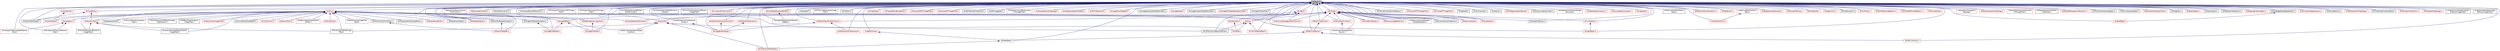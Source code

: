 digraph "itkMacro.h"
{
 // LATEX_PDF_SIZE
  edge [fontname="Helvetica",fontsize="10",labelfontname="Helvetica",labelfontsize="10"];
  node [fontname="Helvetica",fontsize="10",shape=record];
  Node1 [label="itkMacro.h",height=0.2,width=0.4,color="black", fillcolor="grey75", style="filled", fontcolor="black",tooltip=" "];
  Node1 -> Node2 [dir="back",color="midnightblue",fontsize="10",style="solid",fontname="Helvetica"];
  Node2 [label="itkArray.h",height=0.2,width=0.4,color="red", fillcolor="white", style="filled",URL="$itkArray_8h.html",tooltip=" "];
  Node2 -> Node3 [dir="back",color="midnightblue",fontsize="10",style="solid",fontname="Helvetica"];
  Node3 [label="itkAutomaticTopologyMesh\lSource.h",height=0.2,width=0.4,color="red", fillcolor="white", style="filled",URL="$itkAutomaticTopologyMeshSource_8h.html",tooltip=" "];
  Node2 -> Node6 [dir="back",color="midnightblue",fontsize="10",style="solid",fontname="Helvetica"];
  Node6 [label="itkBSplineInterpolationWeight\lFunction.h",height=0.2,width=0.4,color="red", fillcolor="white", style="filled",URL="$itkBSplineInterpolationWeightFunction_8h.html",tooltip=" "];
  Node2 -> Node30 [dir="back",color="midnightblue",fontsize="10",style="solid",fontname="Helvetica"];
  Node30 [label="itkCacheableScalarFunction.h",height=0.2,width=0.4,color="red", fillcolor="white", style="filled",URL="$itkCacheableScalarFunction_8h.html",tooltip=" "];
  Node2 -> Node33 [dir="back",color="midnightblue",fontsize="10",style="solid",fontname="Helvetica"];
  Node33 [label="itkCellInterface.h",height=0.2,width=0.4,color="red", fillcolor="white", style="filled",URL="$itkCellInterface_8h.html",tooltip=" "];
  Node2 -> Node165 [dir="back",color="midnightblue",fontsize="10",style="solid",fontname="Helvetica"];
  Node165 [label="itkContourDirectedMeanDistance\lImageFilter.h",height=0.2,width=0.4,color="black", fillcolor="white", style="filled",URL="$itkContourDirectedMeanDistanceImageFilter_8h.html",tooltip=" "];
  Node2 -> Node166 [dir="back",color="midnightblue",fontsize="10",style="solid",fontname="Helvetica"];
  Node166 [label="itkConvertArrayPixelBuffer.h",height=0.2,width=0.4,color="black", fillcolor="white", style="filled",URL="$itkConvertArrayPixelBuffer_8h.html",tooltip=" "];
  Node2 -> Node167 [dir="back",color="midnightblue",fontsize="10",style="solid",fontname="Helvetica"];
  Node167 [label="itkCostFunction.h",height=0.2,width=0.4,color="red", fillcolor="white", style="filled",URL="$itkCostFunction_8h.html",tooltip=" "];
  Node2 -> Node234 [dir="back",color="midnightblue",fontsize="10",style="solid",fontname="Helvetica"];
  Node234 [label="itkDecisionRule.h",height=0.2,width=0.4,color="red", fillcolor="white", style="filled",URL="$itkDecisionRule_8h.html",tooltip=" "];
  Node2 -> Node108 [dir="back",color="midnightblue",fontsize="10",style="solid",fontname="Helvetica"];
  Node108 [label="itkDeformableSimplexMesh3\lDFilter.h",height=0.2,width=0.4,color="red", fillcolor="white", style="filled",URL="$itkDeformableSimplexMesh3DFilter_8h.html",tooltip=" "];
  Node2 -> Node246 [dir="back",color="midnightblue",fontsize="10",style="solid",fontname="Helvetica"];
  Node246 [label="itkDirectedHausdorffDistance\lImageFilter.h",height=0.2,width=0.4,color="black", fillcolor="white", style="filled",URL="$itkDirectedHausdorffDistanceImageFilter_8h.html",tooltip=" "];
  Node2 -> Node247 [dir="back",color="midnightblue",fontsize="10",style="solid",fontname="Helvetica"];
  Node247 [label="itkFancyString.h",height=0.2,width=0.4,color="red", fillcolor="white", style="filled",URL="$itkFancyString_8h.html",tooltip=" "];
  Node2 -> Node88 [dir="back",color="midnightblue",fontsize="10",style="solid",fontname="Helvetica"];
  Node88 [label="itkFastMarchingImageFilter\lBase.h",height=0.2,width=0.4,color="red", fillcolor="white", style="filled",URL="$itkFastMarchingImageFilterBase_8h.html",tooltip=" "];
  Node2 -> Node254 [dir="back",color="midnightblue",fontsize="10",style="solid",fontname="Helvetica"];
  Node254 [label="itkHistogram.h",height=0.2,width=0.4,color="red", fillcolor="white", style="filled",URL="$itkHistogram_8h.html",tooltip=" "];
  Node254 -> Node274 [dir="back",color="midnightblue",fontsize="10",style="solid",fontname="Helvetica"];
  Node274 [label="itkHistogramToRunLengthFeatures\lFilter.h",height=0.2,width=0.4,color="red", fillcolor="white", style="filled",URL="$itkHistogramToRunLengthFeaturesFilter_8h.html",tooltip=" "];
  Node254 -> Node276 [dir="back",color="midnightblue",fontsize="10",style="solid",fontname="Helvetica"];
  Node276 [label="itkHistogramToTextureFeatures\lFilter.h",height=0.2,width=0.4,color="red", fillcolor="white", style="filled",URL="$itkHistogramToTextureFeaturesFilter_8h.html",tooltip=" "];
  Node2 -> Node299 [dir="back",color="midnightblue",fontsize="10",style="solid",fontname="Helvetica"];
  Node299 [label="itkImageIOBase.h",height=0.2,width=0.4,color="red", fillcolor="white", style="filled",URL="$itkImageIOBase_8h.html",tooltip=" "];
  Node299 -> Node319 [dir="back",color="midnightblue",fontsize="10",style="solid",fontname="Helvetica"];
  Node319 [label="itkImageFileReader.h",height=0.2,width=0.4,color="red", fillcolor="white", style="filled",URL="$itkImageFileReader_8h.html",tooltip=" "];
  Node299 -> Node322 [dir="back",color="midnightblue",fontsize="10",style="solid",fontname="Helvetica"];
  Node322 [label="itkImageFileWriter.h",height=0.2,width=0.4,color="red", fillcolor="white", style="filled",URL="$itkImageFileWriter_8h.html",tooltip=" "];
  Node2 -> Node362 [dir="back",color="midnightblue",fontsize="10",style="solid",fontname="Helvetica"];
  Node362 [label="itkKdTree.h",height=0.2,width=0.4,color="red", fillcolor="white", style="filled",URL="$itkKdTree_8h.html",tooltip=" "];
  Node2 -> Node367 [dir="back",color="midnightblue",fontsize="10",style="solid",fontname="Helvetica"];
  Node367 [label="itkMahalanobisDistanceMetric.h",height=0.2,width=0.4,color="black", fillcolor="white", style="filled",URL="$itkMahalanobisDistanceMetric_8h.html",tooltip=" "];
  Node2 -> Node368 [dir="back",color="midnightblue",fontsize="10",style="solid",fontname="Helvetica"];
  Node368 [label="itkMeanSampleFilter.h",height=0.2,width=0.4,color="red", fillcolor="white", style="filled",URL="$itkMeanSampleFilter_8h.html",tooltip=" "];
  Node2 -> Node371 [dir="back",color="midnightblue",fontsize="10",style="solid",fontname="Helvetica"];
  Node371 [label="itkMeshConvertPixelTraits.h",height=0.2,width=0.4,color="black", fillcolor="white", style="filled",URL="$itkMeshConvertPixelTraits_8h.html",tooltip=" "];
  Node371 -> Node135 [dir="back",color="midnightblue",fontsize="10",style="solid",fontname="Helvetica"];
  Node135 [label="itkMeshFileReader.h",height=0.2,width=0.4,color="red", fillcolor="white", style="filled",URL="$itkMeshFileReader_8h.html",tooltip=" "];
  Node2 -> Node139 [dir="back",color="midnightblue",fontsize="10",style="solid",fontname="Helvetica"];
  Node139 [label="itkMeshIOTestHelper.h",height=0.2,width=0.4,color="black", fillcolor="white", style="filled",URL="$itkMeshIOTestHelper_8h.html",tooltip=" "];
  Node2 -> Node372 [dir="back",color="midnightblue",fontsize="10",style="solid",fontname="Helvetica"];
  Node372 [label="itkMetaArrayReader.h",height=0.2,width=0.4,color="black", fillcolor="white", style="filled",URL="$itkMetaArrayReader_8h.html",tooltip=" "];
  Node2 -> Node373 [dir="back",color="midnightblue",fontsize="10",style="solid",fontname="Helvetica"];
  Node373 [label="itkMetaArrayWriter.h",height=0.2,width=0.4,color="black", fillcolor="white", style="filled",URL="$itkMetaArrayWriter_8h.html",tooltip=" "];
  Node2 -> Node374 [dir="back",color="midnightblue",fontsize="10",style="solid",fontname="Helvetica"];
  Node374 [label="itkMetaDataObject.h",height=0.2,width=0.4,color="red", fillcolor="white", style="filled",URL="$itkMetaDataObject_8h.html",tooltip=" "];
  Node2 -> Node375 [dir="back",color="midnightblue",fontsize="10",style="solid",fontname="Helvetica"];
  Node375 [label="itkMixtureModelComponent\lBase.h",height=0.2,width=0.4,color="red", fillcolor="white", style="filled",URL="$itkMixtureModelComponentBase_8h.html",tooltip=" "];
  Node2 -> Node377 [dir="back",color="midnightblue",fontsize="10",style="solid",fontname="Helvetica"];
  Node377 [label="itkMultiLabelSTAPLEImage\lFilter.h",height=0.2,width=0.4,color="black", fillcolor="white", style="filled",URL="$itkMultiLabelSTAPLEImageFilter_8h.html",tooltip=" "];
  Node2 -> Node378 [dir="back",color="midnightblue",fontsize="10",style="solid",fontname="Helvetica"];
  Node378 [label="itkMultiResolutionPDEDeformable\lRegistration.h",height=0.2,width=0.4,color="black", fillcolor="white", style="filled",URL="$itkMultiResolutionPDEDeformableRegistration_8h.html",tooltip=" "];
  Node2 -> Node379 [dir="back",color="midnightblue",fontsize="10",style="solid",fontname="Helvetica"];
  Node379 [label="itkMultivariateLegendrePolynomial.h",height=0.2,width=0.4,color="red", fillcolor="white", style="filled",URL="$itkMultivariateLegendrePolynomial_8h.html",tooltip=" "];
  Node2 -> Node117 [dir="back",color="midnightblue",fontsize="10",style="solid",fontname="Helvetica"];
  Node117 [label="itkN4BiasFieldCorrection\lImageFilter.h",height=0.2,width=0.4,color="black", fillcolor="white", style="filled",URL="$itkN4BiasFieldCorrectionImageFilter_8h.html",tooltip=" "];
  Node2 -> Node380 [dir="back",color="midnightblue",fontsize="10",style="solid",fontname="Helvetica"];
  Node380 [label="itkNaryFunctorImageFilter.h",height=0.2,width=0.4,color="red", fillcolor="white", style="filled",URL="$itkNaryFunctorImageFilter_8h.html",tooltip=" "];
  Node1 -> Node599 [dir="back",color="midnightblue",fontsize="10",style="solid",fontname="Helvetica"];
  Node599 [label="itkArray2D.h",height=0.2,width=0.4,color="red", fillcolor="white", style="filled",URL="$itkArray2D_8h.html",tooltip=" "];
  Node599 -> Node6 [dir="back",color="midnightblue",fontsize="10",style="solid",fontname="Helvetica"];
  Node599 -> Node600 [dir="back",color="midnightblue",fontsize="10",style="solid",fontname="Helvetica"];
  Node600 [label="itkCSVArray2DDataObject.h",height=0.2,width=0.4,color="red", fillcolor="white", style="filled",URL="$itkCSVArray2DDataObject_8h.html",tooltip=" "];
  Node599 -> Node602 [dir="back",color="midnightblue",fontsize="10",style="solid",fontname="Helvetica"];
  Node602 [label="itkCSVNumericObjectFileWriter.h",height=0.2,width=0.4,color="black", fillcolor="white", style="filled",URL="$itkCSVNumericObjectFileWriter_8h.html",tooltip=" "];
  Node599 -> Node377 [dir="back",color="midnightblue",fontsize="10",style="solid",fontname="Helvetica"];
  Node1 -> Node605 [dir="back",color="midnightblue",fontsize="10",style="solid",fontname="Helvetica"];
  Node605 [label="itkAutoPointer.h",height=0.2,width=0.4,color="red", fillcolor="white", style="filled",URL="$itkAutoPointer_8h.html",tooltip=" "];
  Node605 -> Node33 [dir="back",color="midnightblue",fontsize="10",style="solid",fontname="Helvetica"];
  Node1 -> Node607 [dir="back",color="midnightblue",fontsize="10",style="solid",fontname="Helvetica"];
  Node607 [label="itkBinaryMinMaxCurvature\lFlowFunction.h",height=0.2,width=0.4,color="red", fillcolor="white", style="filled",URL="$itkBinaryMinMaxCurvatureFlowFunction_8h.html",tooltip=" "];
  Node1 -> Node609 [dir="back",color="midnightblue",fontsize="10",style="solid",fontname="Helvetica"];
  Node609 [label="itkBitwiseOpsFunctors.h",height=0.2,width=0.4,color="red", fillcolor="white", style="filled",URL="$itkBitwiseOpsFunctors_8h.html",tooltip=" "];
  Node1 -> Node613 [dir="back",color="midnightblue",fontsize="10",style="solid",fontname="Helvetica"];
  Node613 [label="itkBuildInformation.h",height=0.2,width=0.4,color="black", fillcolor="white", style="filled",URL="$itkBuildInformation_8h.html",tooltip=" "];
  Node1 -> Node600 [dir="back",color="midnightblue",fontsize="10",style="solid",fontname="Helvetica"];
  Node1 -> Node614 [dir="back",color="midnightblue",fontsize="10",style="solid",fontname="Helvetica"];
  Node614 [label="itkCSVFileReaderBase.h",height=0.2,width=0.4,color="red", fillcolor="white", style="filled",URL="$itkCSVFileReaderBase_8h.html",tooltip=" "];
  Node1 -> Node602 [dir="back",color="midnightblue",fontsize="10",style="solid",fontname="Helvetica"];
  Node1 -> Node479 [dir="back",color="midnightblue",fontsize="10",style="solid",fontname="Helvetica"];
  Node479 [label="itkCenteredEuler3DTransform.h",height=0.2,width=0.4,color="black", fillcolor="white", style="filled",URL="$itkCenteredEuler3DTransform_8h.html",tooltip=" "];
  Node1 -> Node615 [dir="back",color="midnightblue",fontsize="10",style="solid",fontname="Helvetica"];
  Node615 [label="itkComplexToComplex1DFFTImage\lFilter.h",height=0.2,width=0.4,color="red", fillcolor="white", style="filled",URL="$itkComplexToComplex1DFFTImageFilter_8h.html",tooltip=" "];
  Node1 -> Node618 [dir="back",color="midnightblue",fontsize="10",style="solid",fontname="Helvetica"];
  Node618 [label="itkComplexToComplexFFTImage\lFilter.h",height=0.2,width=0.4,color="red", fillcolor="white", style="filled",URL="$itkComplexToComplexFFTImageFilter_8h.html",tooltip=" "];
  Node1 -> Node621 [dir="back",color="midnightblue",fontsize="10",style="solid",fontname="Helvetica"];
  Node621 [label="itkConstNeighborhoodIterator.h",height=0.2,width=0.4,color="red", fillcolor="white", style="filled",URL="$itkConstNeighborhoodIterator_8h.html",tooltip=" "];
  Node621 -> Node580 [dir="back",color="midnightblue",fontsize="10",style="solid",fontname="Helvetica"];
  Node580 [label="itkImageToNeighborhoodSample\lAdaptor.h",height=0.2,width=0.4,color="red", fillcolor="white", style="filled",URL="$itkImageToNeighborhoodSampleAdaptor_8h.html",tooltip=" "];
  Node1 -> Node754 [dir="back",color="midnightblue",fontsize="10",style="solid",fontname="Helvetica"];
  Node754 [label="itkConstNeighborhoodIterator\lWithOnlyIndex.h",height=0.2,width=0.4,color="black", fillcolor="white", style="filled",URL="$itkConstNeighborhoodIteratorWithOnlyIndex_8h.html",tooltip=" "];
  Node1 -> Node755 [dir="back",color="midnightblue",fontsize="10",style="solid",fontname="Helvetica"];
  Node755 [label="itkConstSliceIterator.h",height=0.2,width=0.4,color="red", fillcolor="white", style="filled",URL="$itkConstSliceIterator_8h.html",tooltip=" "];
  Node1 -> Node756 [dir="back",color="midnightblue",fontsize="10",style="solid",fontname="Helvetica"];
  Node756 [label="itkCorrespondenceDataStructure\lIterator.h",height=0.2,width=0.4,color="black", fillcolor="white", style="filled",URL="$itkCorrespondenceDataStructureIterator_8h.html",tooltip=" "];
  Node1 -> Node632 [dir="back",color="midnightblue",fontsize="10",style="solid",fontname="Helvetica"];
  Node632 [label="itkCurvatureAnisotropicDiffusion\lImageFilter.h",height=0.2,width=0.4,color="black", fillcolor="white", style="filled",URL="$itkCurvatureAnisotropicDiffusionImageFilter_8h.html",tooltip=" "];
  Node1 -> Node645 [dir="back",color="midnightblue",fontsize="10",style="solid",fontname="Helvetica"];
  Node645 [label="itkCurvatureFlowFunction.h",height=0.2,width=0.4,color="red", fillcolor="white", style="filled",URL="$itkCurvatureFlowFunction_8h.html",tooltip=" "];
  Node1 -> Node757 [dir="back",color="midnightblue",fontsize="10",style="solid",fontname="Helvetica"];
  Node757 [label="itkDataObject.h",height=0.2,width=0.4,color="red", fillcolor="white", style="filled",URL="$itkDataObject_8h.html",tooltip=" "];
  Node757 -> Node600 [dir="back",color="midnightblue",fontsize="10",style="solid",fontname="Helvetica"];
  Node1 -> Node1370 [dir="back",color="midnightblue",fontsize="10",style="solid",fontname="Helvetica"];
  Node1370 [label="itkDefaultPixelAccessor.h",height=0.2,width=0.4,color="red", fillcolor="white", style="filled",URL="$itkDefaultPixelAccessor_8h.html",tooltip=" "];
  Node1370 -> Node1371 [dir="back",color="midnightblue",fontsize="10",style="solid",fontname="Helvetica"];
  Node1371 [label="itkImageBufferRange.h",height=0.2,width=0.4,color="red", fillcolor="white", style="filled",URL="$itkImageBufferRange_8h.html",tooltip=" "];
  Node1 -> Node1373 [dir="back",color="midnightblue",fontsize="10",style="solid",fontname="Helvetica"];
  Node1373 [label="itkDefaultPixelAccessorFunctor.h",height=0.2,width=0.4,color="red", fillcolor="white", style="filled",URL="$itkDefaultPixelAccessorFunctor_8h.html",tooltip=" "];
  Node1373 -> Node1371 [dir="back",color="midnightblue",fontsize="10",style="solid",fontname="Helvetica"];
  Node1 -> Node1374 [dir="back",color="midnightblue",fontsize="10",style="solid",fontname="Helvetica"];
  Node1374 [label="itkDefaultVectorPixelAccessor.h",height=0.2,width=0.4,color="red", fillcolor="white", style="filled",URL="$itkDefaultVectorPixelAccessor_8h.html",tooltip=" "];
  Node1374 -> Node1371 [dir="back",color="midnightblue",fontsize="10",style="solid",fontname="Helvetica"];
  Node1374 -> Node555 [dir="back",color="midnightblue",fontsize="10",style="solid",fontname="Helvetica"];
  Node555 [label="itkNthElementPixelAccessor.h",height=0.2,width=0.4,color="red", fillcolor="white", style="filled",URL="$itkNthElementPixelAccessor_8h.html",tooltip=" "];
  Node1 -> Node1375 [dir="back",color="midnightblue",fontsize="10",style="solid",fontname="Helvetica"];
  Node1375 [label="itkDefaultVectorPixelAccessor\lFunctor.h",height=0.2,width=0.4,color="red", fillcolor="white", style="filled",URL="$itkDefaultVectorPixelAccessorFunctor_8h.html",tooltip=" "];
  Node1375 -> Node1371 [dir="back",color="midnightblue",fontsize="10",style="solid",fontname="Helvetica"];
  Node1 -> Node1376 [dir="back",color="midnightblue",fontsize="10",style="solid",fontname="Helvetica"];
  Node1376 [label="itkEnableIf.h",height=0.2,width=0.4,color="black", fillcolor="white", style="filled",URL="$itkEnableIf_8h.html",tooltip=" "];
  Node1 -> Node851 [dir="back",color="midnightblue",fontsize="10",style="solid",fontname="Helvetica"];
  Node851 [label="itkFFTDiscreteGaussianImage\lFilter.h",height=0.2,width=0.4,color="red", fillcolor="white", style="filled",URL="$itkFFTDiscreteGaussianImageFilter_8h.html",tooltip=" "];
  Node1 -> Node1377 [dir="back",color="midnightblue",fontsize="10",style="solid",fontname="Helvetica"];
  Node1377 [label="itkFileTools.h",height=0.2,width=0.4,color="black", fillcolor="white", style="filled",URL="$itkFileTools_8h.html",tooltip=" "];
  Node1 -> Node1378 [dir="back",color="midnightblue",fontsize="10",style="solid",fontname="Helvetica"];
  Node1378 [label="itkFixedArray.h",height=0.2,width=0.4,color="red", fillcolor="white", style="filled",URL="$itkFixedArray_8h.html",tooltip=" "];
  Node1378 -> Node139 [dir="back",color="midnightblue",fontsize="10",style="solid",fontname="Helvetica"];
  Node1378 -> Node1381 [dir="back",color="midnightblue",fontsize="10",style="solid",fontname="Helvetica"];
  Node1381 [label="itkNumericTraits.h",height=0.2,width=0.4,color="red", fillcolor="white", style="filled",URL="$itkNumericTraits_8h.html",tooltip=" "];
  Node1381 -> Node165 [dir="back",color="midnightblue",fontsize="10",style="solid",fontname="Helvetica"];
  Node1381 -> Node246 [dir="back",color="midnightblue",fontsize="10",style="solid",fontname="Helvetica"];
  Node1381 -> Node377 [dir="back",color="midnightblue",fontsize="10",style="solid",fontname="Helvetica"];
  Node1 -> Node1533 [dir="back",color="midnightblue",fontsize="10",style="solid",fontname="Helvetica"];
  Node1533 [label="itkFloatTypes.h",height=0.2,width=0.4,color="red", fillcolor="white", style="filled",URL="$itkFloatTypes_8h.html",tooltip=" "];
  Node1 -> Node1534 [dir="back",color="midnightblue",fontsize="10",style="solid",fontname="Helvetica"];
  Node1534 [label="itkFloatingPointExceptions.h",height=0.2,width=0.4,color="red", fillcolor="white", style="filled",URL="$itkFloatingPointExceptions_8h.html",tooltip=" "];
  Node1 -> Node1092 [dir="back",color="midnightblue",fontsize="10",style="solid",fontname="Helvetica"];
  Node1092 [label="itkForward1DFFTImageFilter.h",height=0.2,width=0.4,color="red", fillcolor="white", style="filled",URL="$itkForward1DFFTImageFilter_8h.html",tooltip=" "];
  Node1 -> Node1093 [dir="back",color="midnightblue",fontsize="10",style="solid",fontname="Helvetica"];
  Node1093 [label="itkForwardFFTImageFilter.h",height=0.2,width=0.4,color="red", fillcolor="white", style="filled",URL="$itkForwardFFTImageFilter_8h.html",tooltip=" "];
  Node1 -> Node1304 [dir="back",color="midnightblue",fontsize="10",style="solid",fontname="Helvetica"];
  Node1304 [label="itkGDCMSeriesFileNames.h",height=0.2,width=0.4,color="black", fillcolor="white", style="filled",URL="$itkGDCMSeriesFileNames_8h.html",tooltip=" "];
  Node1 -> Node1535 [dir="back",color="midnightblue",fontsize="10",style="solid",fontname="Helvetica"];
  Node1535 [label="itkGPUImageOps.h",height=0.2,width=0.4,color="black", fillcolor="white", style="filled",URL="$itkGPUImageOps_8h.html",tooltip=" "];
  Node1 -> Node1107 [dir="back",color="midnightblue",fontsize="10",style="solid",fontname="Helvetica"];
  Node1107 [label="itkHalfHermitianToRealInverse\lFFTImageFilter.h",height=0.2,width=0.4,color="red", fillcolor="white", style="filled",URL="$itkHalfHermitianToRealInverseFFTImageFilter_8h.html",tooltip=" "];
  Node1 -> Node1536 [dir="back",color="midnightblue",fontsize="10",style="solid",fontname="Helvetica"];
  Node1536 [label="itkHexahedronCellTopology.h",height=0.2,width=0.4,color="red", fillcolor="white", style="filled",URL="$itkHexahedronCellTopology_8h.html",tooltip=" "];
  Node1 -> Node1537 [dir="back",color="midnightblue",fontsize="10",style="solid",fontname="Helvetica"];
  Node1537 [label="itkHistogramAlgorithmBase.h",height=0.2,width=0.4,color="red", fillcolor="white", style="filled",URL="$itkHistogramAlgorithmBase_8h.html",tooltip=" "];
  Node1 -> Node274 [dir="back",color="midnightblue",fontsize="10",style="solid",fontname="Helvetica"];
  Node1 -> Node276 [dir="back",color="midnightblue",fontsize="10",style="solid",fontname="Helvetica"];
  Node1 -> Node1424 [dir="back",color="midnightblue",fontsize="10",style="solid",fontname="Helvetica"];
  Node1424 [label="itkIPLFileNameList.h",height=0.2,width=0.4,color="red", fillcolor="white", style="filled",URL="$itkIPLFileNameList_8h.html",tooltip=" "];
  Node1 -> Node1371 [dir="back",color="midnightblue",fontsize="10",style="solid",fontname="Helvetica"];
  Node1 -> Node236 [dir="back",color="midnightblue",fontsize="10",style="solid",fontname="Helvetica"];
  Node236 [label="itkImageClassifierBase.h",height=0.2,width=0.4,color="red", fillcolor="white", style="filled",URL="$itkImageClassifierBase_8h.html",tooltip=" "];
  Node1 -> Node319 [dir="back",color="midnightblue",fontsize="10",style="solid",fontname="Helvetica"];
  Node1 -> Node1538 [dir="back",color="midnightblue",fontsize="10",style="solid",fontname="Helvetica"];
  Node1538 [label="itkImageFileReaderException.h",height=0.2,width=0.4,color="black", fillcolor="white", style="filled",URL="$itkImageFileReaderException_8h.html",tooltip=" "];
  Node1538 -> Node319 [dir="back",color="midnightblue",fontsize="10",style="solid",fontname="Helvetica"];
  Node1 -> Node322 [dir="back",color="midnightblue",fontsize="10",style="solid",fontname="Helvetica"];
  Node1 -> Node918 [dir="back",color="midnightblue",fontsize="10",style="solid",fontname="Helvetica"];
  Node918 [label="itkImageGaussianModelEstimator.h",height=0.2,width=0.4,color="black", fillcolor="white", style="filled",URL="$itkImageGaussianModelEstimator_8h.html",tooltip=" "];
  Node1 -> Node1539 [dir="back",color="midnightblue",fontsize="10",style="solid",fontname="Helvetica"];
  Node1539 [label="itkImageHelper.h",height=0.2,width=0.4,color="red", fillcolor="white", style="filled",URL="$itkImageHelper_8h.html",tooltip=" "];
  Node1 -> Node919 [dir="back",color="midnightblue",fontsize="10",style="solid",fontname="Helvetica"];
  Node919 [label="itkImageKmeansModelEstimator.h",height=0.2,width=0.4,color="black", fillcolor="white", style="filled",URL="$itkImageKmeansModelEstimator_8h.html",tooltip=" "];
  Node1 -> Node920 [dir="back",color="midnightblue",fontsize="10",style="solid",fontname="Helvetica"];
  Node920 [label="itkImagePCAShapeModelEstimator.h",height=0.2,width=0.4,color="red", fillcolor="white", style="filled",URL="$itkImagePCAShapeModelEstimator_8h.html",tooltip=" "];
  Node1 -> Node580 [dir="back",color="midnightblue",fontsize="10",style="solid",fontname="Helvetica"];
  Node1 -> Node1245 [dir="back",color="midnightblue",fontsize="10",style="solid",fontname="Helvetica"];
  Node1245 [label="itkImageToVideoFilter.h",height=0.2,width=0.4,color="black", fillcolor="white", style="filled",URL="$itkImageToVideoFilter_8h.html",tooltip=" "];
  Node1 -> Node1540 [dir="back",color="midnightblue",fontsize="10",style="solid",fontname="Helvetica"];
  Node1540 [label="itkIndent.h",height=0.2,width=0.4,color="red", fillcolor="white", style="filled",URL="$itkIndent_8h.html",tooltip=" "];
  Node1540 -> Node299 [dir="back",color="midnightblue",fontsize="10",style="solid",fontname="Helvetica"];
  Node1540 -> Node1628 [dir="back",color="midnightblue",fontsize="10",style="solid",fontname="Helvetica"];
  Node1628 [label="itkLightObject.h",height=0.2,width=0.4,color="red", fillcolor="white", style="filled",URL="$itkLightObject_8h.html",tooltip=" "];
  Node1540 -> Node379 [dir="back",color="midnightblue",fontsize="10",style="solid",fontname="Helvetica"];
  Node1 -> Node1633 [dir="back",color="midnightblue",fontsize="10",style="solid",fontname="Helvetica"];
  Node1633 [label="itkIntTypes.h",height=0.2,width=0.4,color="red", fillcolor="white", style="filled",URL="$itkIntTypes_8h.html",tooltip=" "];
  Node1633 -> Node599 [dir="back",color="midnightblue",fontsize="10",style="solid",fontname="Helvetica"];
  Node1633 -> Node3 [dir="back",color="midnightblue",fontsize="10",style="solid",fontname="Helvetica"];
  Node1633 -> Node30 [dir="back",color="midnightblue",fontsize="10",style="solid",fontname="Helvetica"];
  Node1633 -> Node755 [dir="back",color="midnightblue",fontsize="10",style="solid",fontname="Helvetica"];
  Node1633 -> Node1374 [dir="back",color="midnightblue",fontsize="10",style="solid",fontname="Helvetica"];
  Node1633 -> Node1579 [dir="back",color="midnightblue",fontsize="10",style="solid",fontname="Helvetica"];
  Node1579 [label="itkMemoryUsageObserver.h",height=0.2,width=0.4,color="red", fillcolor="white", style="filled",URL="$itkMemoryUsageObserver_8h.html",tooltip=" "];
  Node1633 -> Node1450 [dir="back",color="midnightblue",fontsize="10",style="solid",fontname="Helvetica"];
  Node1450 [label="itkMersenneTwisterRandom\lVariateGenerator.h",height=0.2,width=0.4,color="red", fillcolor="white", style="filled",URL="$itkMersenneTwisterRandomVariateGenerator_8h.html",tooltip=" "];
  Node1633 -> Node379 [dir="back",color="midnightblue",fontsize="10",style="solid",fontname="Helvetica"];
  Node1633 -> Node1586 [dir="back",color="midnightblue",fontsize="10",style="solid",fontname="Helvetica"];
  Node1586 [label="itkNumericSeriesFileNames.h",height=0.2,width=0.4,color="black", fillcolor="white", style="filled",URL="$itkNumericSeriesFileNames_8h.html",tooltip=" "];
  Node1633 -> Node1637 [dir="back",color="midnightblue",fontsize="10",style="solid",fontname="Helvetica"];
  Node1637 [label="itkRealTimeInterval.h",height=0.2,width=0.4,color="red", fillcolor="white", style="filled",URL="$itkRealTimeInterval_8h.html",tooltip=" "];
  Node1637 -> Node1638 [dir="back",color="midnightblue",fontsize="10",style="solid",fontname="Helvetica"];
  Node1638 [label="itkRealTimeStamp.h",height=0.2,width=0.4,color="red", fillcolor="white", style="filled",URL="$itkRealTimeStamp_8h.html",tooltip=" "];
  Node1638 -> Node757 [dir="back",color="midnightblue",fontsize="10",style="solid",fontname="Helvetica"];
  Node1638 -> Node1598 [dir="back",color="midnightblue",fontsize="10",style="solid",fontname="Helvetica"];
  Node1598 [label="itkRealTimeClock.h",height=0.2,width=0.4,color="red", fillcolor="white", style="filled",URL="$itkRealTimeClock_8h.html",tooltip=" "];
  Node1633 -> Node1639 [dir="back",color="midnightblue",fontsize="10",style="solid",fontname="Helvetica"];
  Node1639 [label="itkResourceProbe.h",height=0.2,width=0.4,color="red", fillcolor="white", style="filled",URL="$itkResourceProbe_8h.html",tooltip=" "];
  Node1633 -> Node1642 [dir="back",color="midnightblue",fontsize="10",style="solid",fontname="Helvetica"];
  Node1642 [label="itkSize.h",height=0.2,width=0.4,color="red", fillcolor="white", style="filled",URL="$itkSize_8h.html",tooltip=" "];
  Node1642 -> Node614 [dir="back",color="midnightblue",fontsize="10",style="solid",fontname="Helvetica"];
  Node1642 -> Node602 [dir="back",color="midnightblue",fontsize="10",style="solid",fontname="Helvetica"];
  Node1642 -> Node362 [dir="back",color="midnightblue",fontsize="10",style="solid",fontname="Helvetica"];
  Node1633 -> Node1643 [dir="back",color="midnightblue",fontsize="10",style="solid",fontname="Helvetica"];
  Node1643 [label="itkSliceIterator.h",height=0.2,width=0.4,color="red", fillcolor="white", style="filled",URL="$itkSliceIterator_8h.html",tooltip=" "];
  Node1633 -> Node1644 [dir="back",color="midnightblue",fontsize="10",style="solid",fontname="Helvetica"];
  Node1644 [label="itkSmapsFileParser.h",height=0.2,width=0.4,color="black", fillcolor="white", style="filled",URL="$itkSmapsFileParser_8h.html",tooltip=" "];
  Node1633 -> Node1645 [dir="back",color="midnightblue",fontsize="10",style="solid",fontname="Helvetica"];
  Node1645 [label="itkStructHashFunction.h",height=0.2,width=0.4,color="red", fillcolor="white", style="filled",URL="$itkStructHashFunction_8h.html",tooltip=" "];
  Node1645 -> Node3 [dir="back",color="midnightblue",fontsize="10",style="solid",fontname="Helvetica"];
  Node1633 -> Node1646 [dir="back",color="midnightblue",fontsize="10",style="solid",fontname="Helvetica"];
  Node1646 [label="itkTimeStamp.h",height=0.2,width=0.4,color="red", fillcolor="white", style="filled",URL="$itkTimeStamp_8h.html",tooltip=" "];
  Node1646 -> Node1628 [dir="back",color="midnightblue",fontsize="10",style="solid",fontname="Helvetica"];
  Node1 -> Node1648 [dir="back",color="midnightblue",fontsize="10",style="solid",fontname="Helvetica"];
  Node1648 [label="itkInternationalizationIOHelpers.h",height=0.2,width=0.4,color="black", fillcolor="white", style="filled",URL="$itkInternationalizationIOHelpers_8h.html",tooltip=" "];
  Node1 -> Node1152 [dir="back",color="midnightblue",fontsize="10",style="solid",fontname="Helvetica"];
  Node1152 [label="itkInverse1DFFTImageFilter.h",height=0.2,width=0.4,color="red", fillcolor="white", style="filled",URL="$itkInverse1DFFTImageFilter_8h.html",tooltip=" "];
  Node1 -> Node1153 [dir="back",color="midnightblue",fontsize="10",style="solid",fontname="Helvetica"];
  Node1153 [label="itkInverseFFTImageFilter.h",height=0.2,width=0.4,color="red", fillcolor="white", style="filled",URL="$itkInverseFFTImageFilter_8h.html",tooltip=" "];
  Node1 -> Node1649 [dir="back",color="midnightblue",fontsize="10",style="solid",fontname="Helvetica"];
  Node1649 [label="itkIsBaseOf.h",height=0.2,width=0.4,color="black", fillcolor="white", style="filled",URL="$itkIsBaseOf_8h.html",tooltip=" "];
  Node1 -> Node1650 [dir="back",color="midnightblue",fontsize="10",style="solid",fontname="Helvetica"];
  Node1650 [label="itkIsConvertible.h",height=0.2,width=0.4,color="black", fillcolor="white", style="filled",URL="$itkIsConvertible_8h.html",tooltip=" "];
  Node1 -> Node1651 [dir="back",color="midnightblue",fontsize="10",style="solid",fontname="Helvetica"];
  Node1651 [label="itkIsSame.h",height=0.2,width=0.4,color="black", fillcolor="white", style="filled",URL="$itkIsSame_8h.html",tooltip=" "];
  Node1 -> Node1439 [dir="back",color="midnightblue",fontsize="10",style="solid",fontname="Helvetica"];
  Node1439 [label="itkKLMSegmentationBorder.h",height=0.2,width=0.4,color="red", fillcolor="white", style="filled",URL="$itkKLMSegmentationBorder_8h.html",tooltip=" "];
  Node1 -> Node1652 [dir="back",color="midnightblue",fontsize="10",style="solid",fontname="Helvetica"];
  Node1652 [label="itkKalmanLinearEstimator.h",height=0.2,width=0.4,color="black", fillcolor="white", style="filled",URL="$itkKalmanLinearEstimator_8h.html",tooltip=" "];
  Node1 -> Node1248 [dir="back",color="midnightblue",fontsize="10",style="solid",fontname="Helvetica"];
  Node1248 [label="itkKappaSigmaThresholdImage\lCalculator.h",height=0.2,width=0.4,color="red", fillcolor="white", style="filled",URL="$itkKappaSigmaThresholdImageCalculator_8h.html",tooltip=" "];
  Node1 -> Node1653 [dir="back",color="midnightblue",fontsize="10",style="solid",fontname="Helvetica"];
  Node1653 [label="itkLabelObjectAccessors.h",height=0.2,width=0.4,color="red", fillcolor="white", style="filled",URL="$itkLabelObjectAccessors_8h.html",tooltip=" "];
  Node1 -> Node1654 [dir="back",color="midnightblue",fontsize="10",style="solid",fontname="Helvetica"];
  Node1654 [label="itkLexicographicCompare.h",height=0.2,width=0.4,color="red", fillcolor="white", style="filled",URL="$itkLexicographicCompare_8h.html",tooltip=" "];
  Node1 -> Node1628 [dir="back",color="midnightblue",fontsize="10",style="solid",fontname="Helvetica"];
  Node1 -> Node1567 [dir="back",color="midnightblue",fontsize="10",style="solid",fontname="Helvetica"];
  Node1567 [label="itkLogOutput.h",height=0.2,width=0.4,color="red", fillcolor="white", style="filled",URL="$itkLogOutput_8h.html",tooltip=" "];
  Node1 -> Node411 [dir="back",color="midnightblue",fontsize="10",style="solid",fontname="Helvetica"];
  Node411 [label="itkMatrixOffsetTransform\lBase.h",height=0.2,width=0.4,color="red", fillcolor="white", style="filled",URL="$itkMatrixOffsetTransformBase_8h.html",tooltip=" "];
  Node411 -> Node489 [dir="back",color="midnightblue",fontsize="10",style="solid",fontname="Helvetica"];
  Node489 [label="itkScaleTransform.h",height=0.2,width=0.4,color="red", fillcolor="white", style="filled",URL="$itkScaleTransform_8h.html",tooltip=" "];
  Node1 -> Node1581 [dir="back",color="midnightblue",fontsize="10",style="solid",fontname="Helvetica"];
  Node1581 [label="itkMemoryProbesCollector\lBase.h",height=0.2,width=0.4,color="black", fillcolor="white", style="filled",URL="$itkMemoryProbesCollectorBase_8h.html",tooltip=" "];
  Node1 -> Node1579 [dir="back",color="midnightblue",fontsize="10",style="solid",fontname="Helvetica"];
  Node1 -> Node1450 [dir="back",color="midnightblue",fontsize="10",style="solid",fontname="Helvetica"];
  Node1 -> Node135 [dir="back",color="midnightblue",fontsize="10",style="solid",fontname="Helvetica"];
  Node1 -> Node1655 [dir="back",color="midnightblue",fontsize="10",style="solid",fontname="Helvetica"];
  Node1655 [label="itkMeshFileReaderException.h",height=0.2,width=0.4,color="black", fillcolor="white", style="filled",URL="$itkMeshFileReaderException_8h.html",tooltip=" "];
  Node1655 -> Node135 [dir="back",color="midnightblue",fontsize="10",style="solid",fontname="Helvetica"];
  Node1 -> Node1656 [dir="back",color="midnightblue",fontsize="10",style="solid",fontname="Helvetica"];
  Node1656 [label="itkMeshFileWriterException.h",height=0.2,width=0.4,color="red", fillcolor="white", style="filled",URL="$itkMeshFileWriterException_8h.html",tooltip=" "];
  Node1 -> Node139 [dir="back",color="midnightblue",fontsize="10",style="solid",fontname="Helvetica"];
  Node1 -> Node374 [dir="back",color="midnightblue",fontsize="10",style="solid",fontname="Helvetica"];
  Node1 -> Node1657 [dir="back",color="midnightblue",fontsize="10",style="solid",fontname="Helvetica"];
  Node1657 [label="itkMetaEvent.h",height=0.2,width=0.4,color="red", fillcolor="white", style="filled",URL="$itkMetaEvent_8h.html",tooltip=" "];
  Node1 -> Node1658 [dir="back",color="midnightblue",fontsize="10",style="solid",fontname="Helvetica"];
  Node1658 [label="itkMetaProgrammingLibrary.h",height=0.2,width=0.4,color="red", fillcolor="white", style="filled",URL="$itkMetaProgrammingLibrary_8h.html",tooltip=" "];
  Node1658 -> Node322 [dir="back",color="midnightblue",fontsize="10",style="solid",fontname="Helvetica"];
  Node1 -> Node1659 [dir="back",color="midnightblue",fontsize="10",style="solid",fontname="Helvetica"];
  Node1659 [label="itkNeighborhoodAllocator.h",height=0.2,width=0.4,color="red", fillcolor="white", style="filled",URL="$itkNeighborhoodAllocator_8h.html",tooltip=" "];
  Node1 -> Node555 [dir="back",color="midnightblue",fontsize="10",style="solid",fontname="Helvetica"];
  Node1 -> Node1660 [dir="back",color="midnightblue",fontsize="10",style="solid",fontname="Helvetica"];
  Node1660 [label="itkNumberToString.h",height=0.2,width=0.4,color="red", fillcolor="white", style="filled",URL="$itkNumberToString_8h.html",tooltip=" "];
  Node1 -> Node1586 [dir="back",color="midnightblue",fontsize="10",style="solid",fontname="Helvetica"];
  Node1 -> Node1381 [dir="back",color="midnightblue",fontsize="10",style="solid",fontname="Helvetica"];
  Node1 -> Node1635 [dir="back",color="midnightblue",fontsize="10",style="solid",fontname="Helvetica"];
  Node1635 [label="itkOctreeNode.h",height=0.2,width=0.4,color="red", fillcolor="white", style="filled",URL="$itkOctreeNode_8h.html",tooltip=" "];
  Node1 -> Node1531 [dir="back",color="midnightblue",fontsize="10",style="solid",fontname="Helvetica"];
  Node1531 [label="itkOpenCLUtil.h",height=0.2,width=0.4,color="red", fillcolor="white", style="filled",URL="$itkOpenCLUtil_8h.html",tooltip=" "];
  Node1 -> Node1661 [dir="back",color="midnightblue",fontsize="10",style="solid",fontname="Helvetica"];
  Node1661 [label="itkPixelAccessor.h",height=0.2,width=0.4,color="black", fillcolor="white", style="filled",URL="$itkPixelAccessor_8h.html",tooltip=" "];
  Node1 -> Node1662 [dir="back",color="midnightblue",fontsize="10",style="solid",fontname="Helvetica"];
  Node1662 [label="itkPixelTraits.h",height=0.2,width=0.4,color="red", fillcolor="white", style="filled",URL="$itkPixelTraits_8h.html",tooltip=" "];
  Node1 -> Node180 [dir="back",color="midnightblue",fontsize="10",style="solid",fontname="Helvetica"];
  Node180 [label="itkPointSetToImageMetric.h",height=0.2,width=0.4,color="red", fillcolor="white", style="filled",URL="$itkPointSetToImageMetric_8h.html",tooltip=" "];
  Node1 -> Node176 [dir="back",color="midnightblue",fontsize="10",style="solid",fontname="Helvetica"];
  Node176 [label="itkPointSetToPointSetMetric.h",height=0.2,width=0.4,color="red", fillcolor="white", style="filled",URL="$itkPointSetToPointSetMetric_8h.html",tooltip=" "];
  Node1 -> Node1663 [dir="back",color="midnightblue",fontsize="10",style="solid",fontname="Helvetica"];
  Node1663 [label="itkPromoteType.h",height=0.2,width=0.4,color="red", fillcolor="white", style="filled",URL="$itkPromoteType_8h.html",tooltip=" "];
  Node1 -> Node1665 [dir="back",color="midnightblue",fontsize="10",style="solid",fontname="Helvetica"];
  Node1665 [label="itkQuadEdge.h",height=0.2,width=0.4,color="red", fillcolor="white", style="filled",URL="$itkQuadEdge_8h.html",tooltip=" "];
  Node1 -> Node1667 [dir="back",color="midnightblue",fontsize="10",style="solid",fontname="Helvetica"];
  Node1667 [label="itkQuadEdgeMeshBaseIterator.h",height=0.2,width=0.4,color="black", fillcolor="white", style="filled",URL="$itkQuadEdgeMeshBaseIterator_8h.html",tooltip=" "];
  Node1667 -> Node1665 [dir="back",color="midnightblue",fontsize="10",style="solid",fontname="Helvetica"];
  Node1 -> Node1668 [dir="back",color="midnightblue",fontsize="10",style="solid",fontname="Helvetica"];
  Node1668 [label="itkQuadraticTriangleCell\lTopology.h",height=0.2,width=0.4,color="red", fillcolor="white", style="filled",URL="$itkQuadraticTriangleCellTopology_8h.html",tooltip=" "];
  Node1 -> Node1669 [dir="back",color="midnightblue",fontsize="10",style="solid",fontname="Helvetica"];
  Node1669 [label="itkQuadrilateralCellTopology.h",height=0.2,width=0.4,color="red", fillcolor="white", style="filled",URL="$itkQuadrilateralCellTopology_8h.html",tooltip=" "];
  Node1 -> Node1598 [dir="back",color="midnightblue",fontsize="10",style="solid",fontname="Helvetica"];
  Node1 -> Node1637 [dir="back",color="midnightblue",fontsize="10",style="solid",fontname="Helvetica"];
  Node1 -> Node1638 [dir="back",color="midnightblue",fontsize="10",style="solid",fontname="Helvetica"];
  Node1 -> Node1215 [dir="back",color="midnightblue",fontsize="10",style="solid",fontname="Helvetica"];
  Node1215 [label="itkRealToHalfHermitianForward\lFFTImageFilter.h",height=0.2,width=0.4,color="red", fillcolor="white", style="filled",URL="$itkRealToHalfHermitianForwardFFTImageFilter_8h.html",tooltip=" "];
  Node1 -> Node1600 [dir="back",color="midnightblue",fontsize="10",style="solid",fontname="Helvetica"];
  Node1600 [label="itkRegularExpressionSeries\lFileNames.h",height=0.2,width=0.4,color="black", fillcolor="white", style="filled",URL="$itkRegularExpressionSeriesFileNames_8h.html",tooltip=" "];
  Node1 -> Node1639 [dir="back",color="midnightblue",fontsize="10",style="solid",fontname="Helvetica"];
  Node1 -> Node496 [dir="back",color="midnightblue",fontsize="10",style="solid",fontname="Helvetica"];
  Node496 [label="itkRigid3DPerspectiveTransform.h",height=0.2,width=0.4,color="red", fillcolor="white", style="filled",URL="$itkRigid3DPerspectiveTransform_8h.html",tooltip=" "];
  Node1 -> Node1670 [dir="back",color="midnightblue",fontsize="10",style="solid",fontname="Helvetica"];
  Node1670 [label="itkSTLConstContainerAdaptor.h",height=0.2,width=0.4,color="black", fillcolor="white", style="filled",URL="$itkSTLConstContainerAdaptor_8h.html",tooltip=" "];
  Node1 -> Node1671 [dir="back",color="midnightblue",fontsize="10",style="solid",fontname="Helvetica"];
  Node1671 [label="itkSTLContainerAdaptor.h",height=0.2,width=0.4,color="black", fillcolor="white", style="filled",URL="$itkSTLContainerAdaptor_8h.html",tooltip=" "];
  Node1 -> Node594 [dir="back",color="midnightblue",fontsize="10",style="solid",fontname="Helvetica"];
  Node594 [label="itkSampleToHistogramFilter.h",height=0.2,width=0.4,color="red", fillcolor="white", style="filled",URL="$itkSampleToHistogramFilter_8h.html",tooltip=" "];
  Node1 -> Node489 [dir="back",color="midnightblue",fontsize="10",style="solid",fontname="Helvetica"];
  Node1 -> Node1672 [dir="back",color="midnightblue",fontsize="10",style="solid",fontname="Helvetica"];
  Node1672 [label="itkSingleton.h",height=0.2,width=0.4,color="black", fillcolor="white", style="filled",URL="$itkSingleton_8h.html",tooltip=" "];
  Node1 -> Node1642 [dir="back",color="midnightblue",fontsize="10",style="solid",fontname="Helvetica"];
  Node1 -> Node1643 [dir="back",color="midnightblue",fontsize="10",style="solid",fontname="Helvetica"];
  Node1 -> Node1644 [dir="back",color="midnightblue",fontsize="10",style="solid",fontname="Helvetica"];
  Node1 -> Node435 [dir="back",color="midnightblue",fontsize="10",style="solid",fontname="Helvetica"];
  Node435 [label="itkSpatialObject.h",height=0.2,width=0.4,color="red", fillcolor="white", style="filled",URL="$itkSpatialObject_8h.html",tooltip=" "];
  Node1 -> Node1673 [dir="back",color="midnightblue",fontsize="10",style="solid",fontname="Helvetica"];
  Node1673 [label="itkStaticAssert.h",height=0.2,width=0.4,color="black", fillcolor="white", style="filled",URL="$itkStaticAssert_8h.html",tooltip=" "];
  Node1 -> Node1674 [dir="back",color="midnightblue",fontsize="10",style="solid",fontname="Helvetica"];
  Node1674 [label="itkStdStreamStateSave.h",height=0.2,width=0.4,color="black", fillcolor="white", style="filled",URL="$itkStdStreamStateSave_8h.html",tooltip=" "];
  Node1 -> Node1613 [dir="back",color="midnightblue",fontsize="10",style="solid",fontname="Helvetica"];
  Node1613 [label="itkStoppingCriterionBase.h",height=0.2,width=0.4,color="red", fillcolor="white", style="filled",URL="$itkStoppingCriterionBase_8h.html",tooltip=" "];
  Node1 -> Node1645 [dir="back",color="midnightblue",fontsize="10",style="solid",fontname="Helvetica"];
  Node1 -> Node584 [dir="back",color="midnightblue",fontsize="10",style="solid",fontname="Helvetica"];
  Node584 [label="itkSubsample.h",height=0.2,width=0.4,color="red", fillcolor="white", style="filled",URL="$itkSubsample_8h.html",tooltip=" "];
  Node584 -> Node362 [dir="back",color="midnightblue",fontsize="10",style="solid",fontname="Helvetica"];
  Node1 -> Node1444 [dir="back",color="midnightblue",fontsize="10",style="solid",fontname="Helvetica"];
  Node1444 [label="itkSymmetricEigenAnalysis.h",height=0.2,width=0.4,color="red", fillcolor="white", style="filled",URL="$itkSymmetricEigenAnalysis_8h.html",tooltip=" "];
  Node1 -> Node1675 [dir="back",color="midnightblue",fontsize="10",style="solid",fontname="Helvetica"];
  Node1675 [label="itkTestingMacros.h",height=0.2,width=0.4,color="black", fillcolor="white", style="filled",URL="$itkTestingMacros_8h.html",tooltip=" "];
  Node1 -> Node1676 [dir="back",color="midnightblue",fontsize="10",style="solid",fontname="Helvetica"];
  Node1676 [label="itkTetrahedronCellTopology.h",height=0.2,width=0.4,color="red", fillcolor="white", style="filled",URL="$itkTetrahedronCellTopology_8h.html",tooltip=" "];
  Node1 -> Node1583 [dir="back",color="midnightblue",fontsize="10",style="solid",fontname="Helvetica"];
  Node1583 [label="itkTimeProbesCollectorBase.h",height=0.2,width=0.4,color="black", fillcolor="white", style="filled",URL="$itkTimeProbesCollectorBase_8h.html",tooltip=" "];
  Node1 -> Node1646 [dir="back",color="midnightblue",fontsize="10",style="solid",fontname="Helvetica"];
  Node1 -> Node509 [dir="back",color="midnightblue",fontsize="10",style="solid",fontname="Helvetica"];
  Node509 [label="itkTranslationTransform.h",height=0.2,width=0.4,color="red", fillcolor="white", style="filled",URL="$itkTranslationTransform_8h.html",tooltip=" "];
  Node1 -> Node1677 [dir="back",color="midnightblue",fontsize="10",style="solid",fontname="Helvetica"];
  Node1677 [label="itkTriangleCellTopology.h",height=0.2,width=0.4,color="red", fillcolor="white", style="filled",URL="$itkTriangleCellTopology_8h.html",tooltip=" "];
  Node1 -> Node637 [dir="back",color="midnightblue",fontsize="10",style="solid",fontname="Helvetica"];
  Node637 [label="itkVectorCurvatureAnisotropic\lDiffusionImageFilter.h",height=0.2,width=0.4,color="black", fillcolor="white", style="filled",URL="$itkVectorCurvatureAnisotropicDiffusionImageFilter_8h.html",tooltip=" "];
  Node1 -> Node638 [dir="back",color="midnightblue",fontsize="10",style="solid",fontname="Helvetica"];
  Node638 [label="itkVectorGradientAnisotropic\lDiffusionImageFilter.h",height=0.2,width=0.4,color="black", fillcolor="white", style="filled",URL="$itkVectorGradientAnisotropicDiffusionImageFilter_8h.html",tooltip=" "];
  Node1 -> Node1678 [dir="back",color="midnightblue",fontsize="10",style="solid",fontname="Helvetica"];
  Node1678 [label="itkWeakPointer.h",height=0.2,width=0.4,color="red", fillcolor="white", style="filled",URL="$itkWeakPointer_8h.html",tooltip=" "];
  Node1678 -> Node757 [dir="back",color="midnightblue",fontsize="10",style="solid",fontname="Helvetica"];
}
